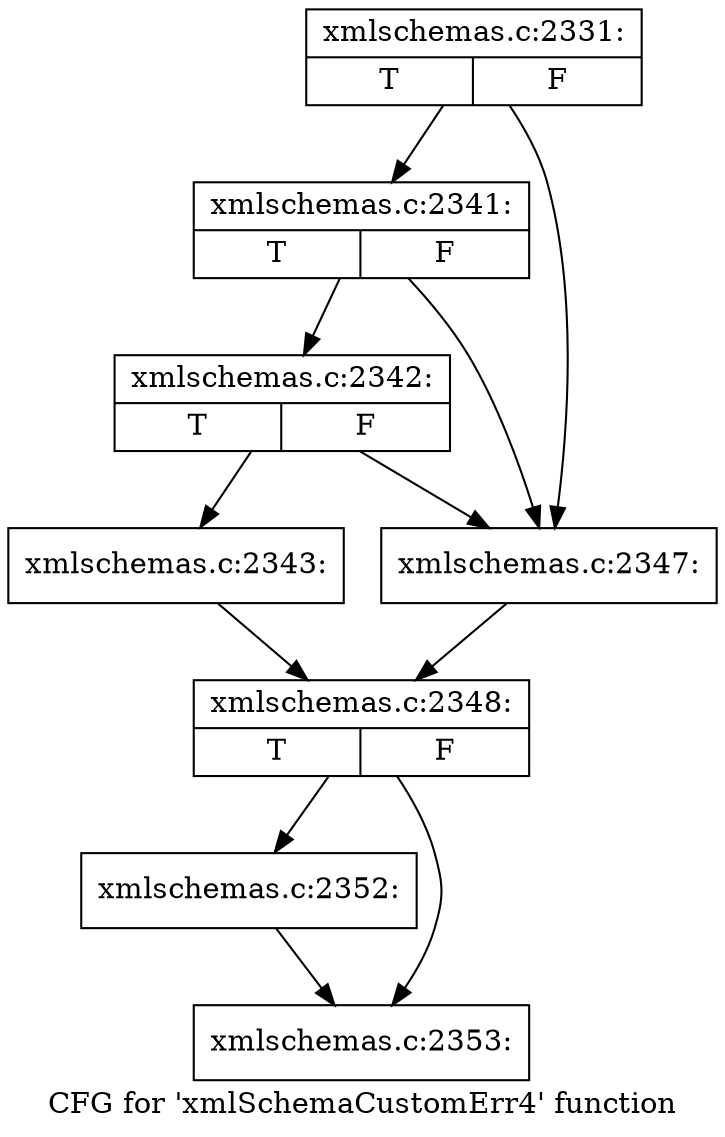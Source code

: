 digraph "CFG for 'xmlSchemaCustomErr4' function" {
	label="CFG for 'xmlSchemaCustomErr4' function";

	Node0x55d025e316e0 [shape=record,label="{xmlschemas.c:2331:|{<s0>T|<s1>F}}"];
	Node0x55d025e316e0 -> Node0x55d025e33b50;
	Node0x55d025e316e0 -> Node0x55d025e33a80;
	Node0x55d025e33b50 [shape=record,label="{xmlschemas.c:2341:|{<s0>T|<s1>F}}"];
	Node0x55d025e33b50 -> Node0x55d025e33ad0;
	Node0x55d025e33b50 -> Node0x55d025e33a80;
	Node0x55d025e33ad0 [shape=record,label="{xmlschemas.c:2342:|{<s0>T|<s1>F}}"];
	Node0x55d025e33ad0 -> Node0x55d025e339e0;
	Node0x55d025e33ad0 -> Node0x55d025e33a80;
	Node0x55d025e339e0 [shape=record,label="{xmlschemas.c:2343:}"];
	Node0x55d025e339e0 -> Node0x55d025e33a30;
	Node0x55d025e33a80 [shape=record,label="{xmlschemas.c:2347:}"];
	Node0x55d025e33a80 -> Node0x55d025e33a30;
	Node0x55d025e33a30 [shape=record,label="{xmlschemas.c:2348:|{<s0>T|<s1>F}}"];
	Node0x55d025e33a30 -> Node0x55d025e350b0;
	Node0x55d025e33a30 -> Node0x55d025e366a0;
	Node0x55d025e350b0 [shape=record,label="{xmlschemas.c:2352:}"];
	Node0x55d025e350b0 -> Node0x55d025e366a0;
	Node0x55d025e366a0 [shape=record,label="{xmlschemas.c:2353:}"];
}

